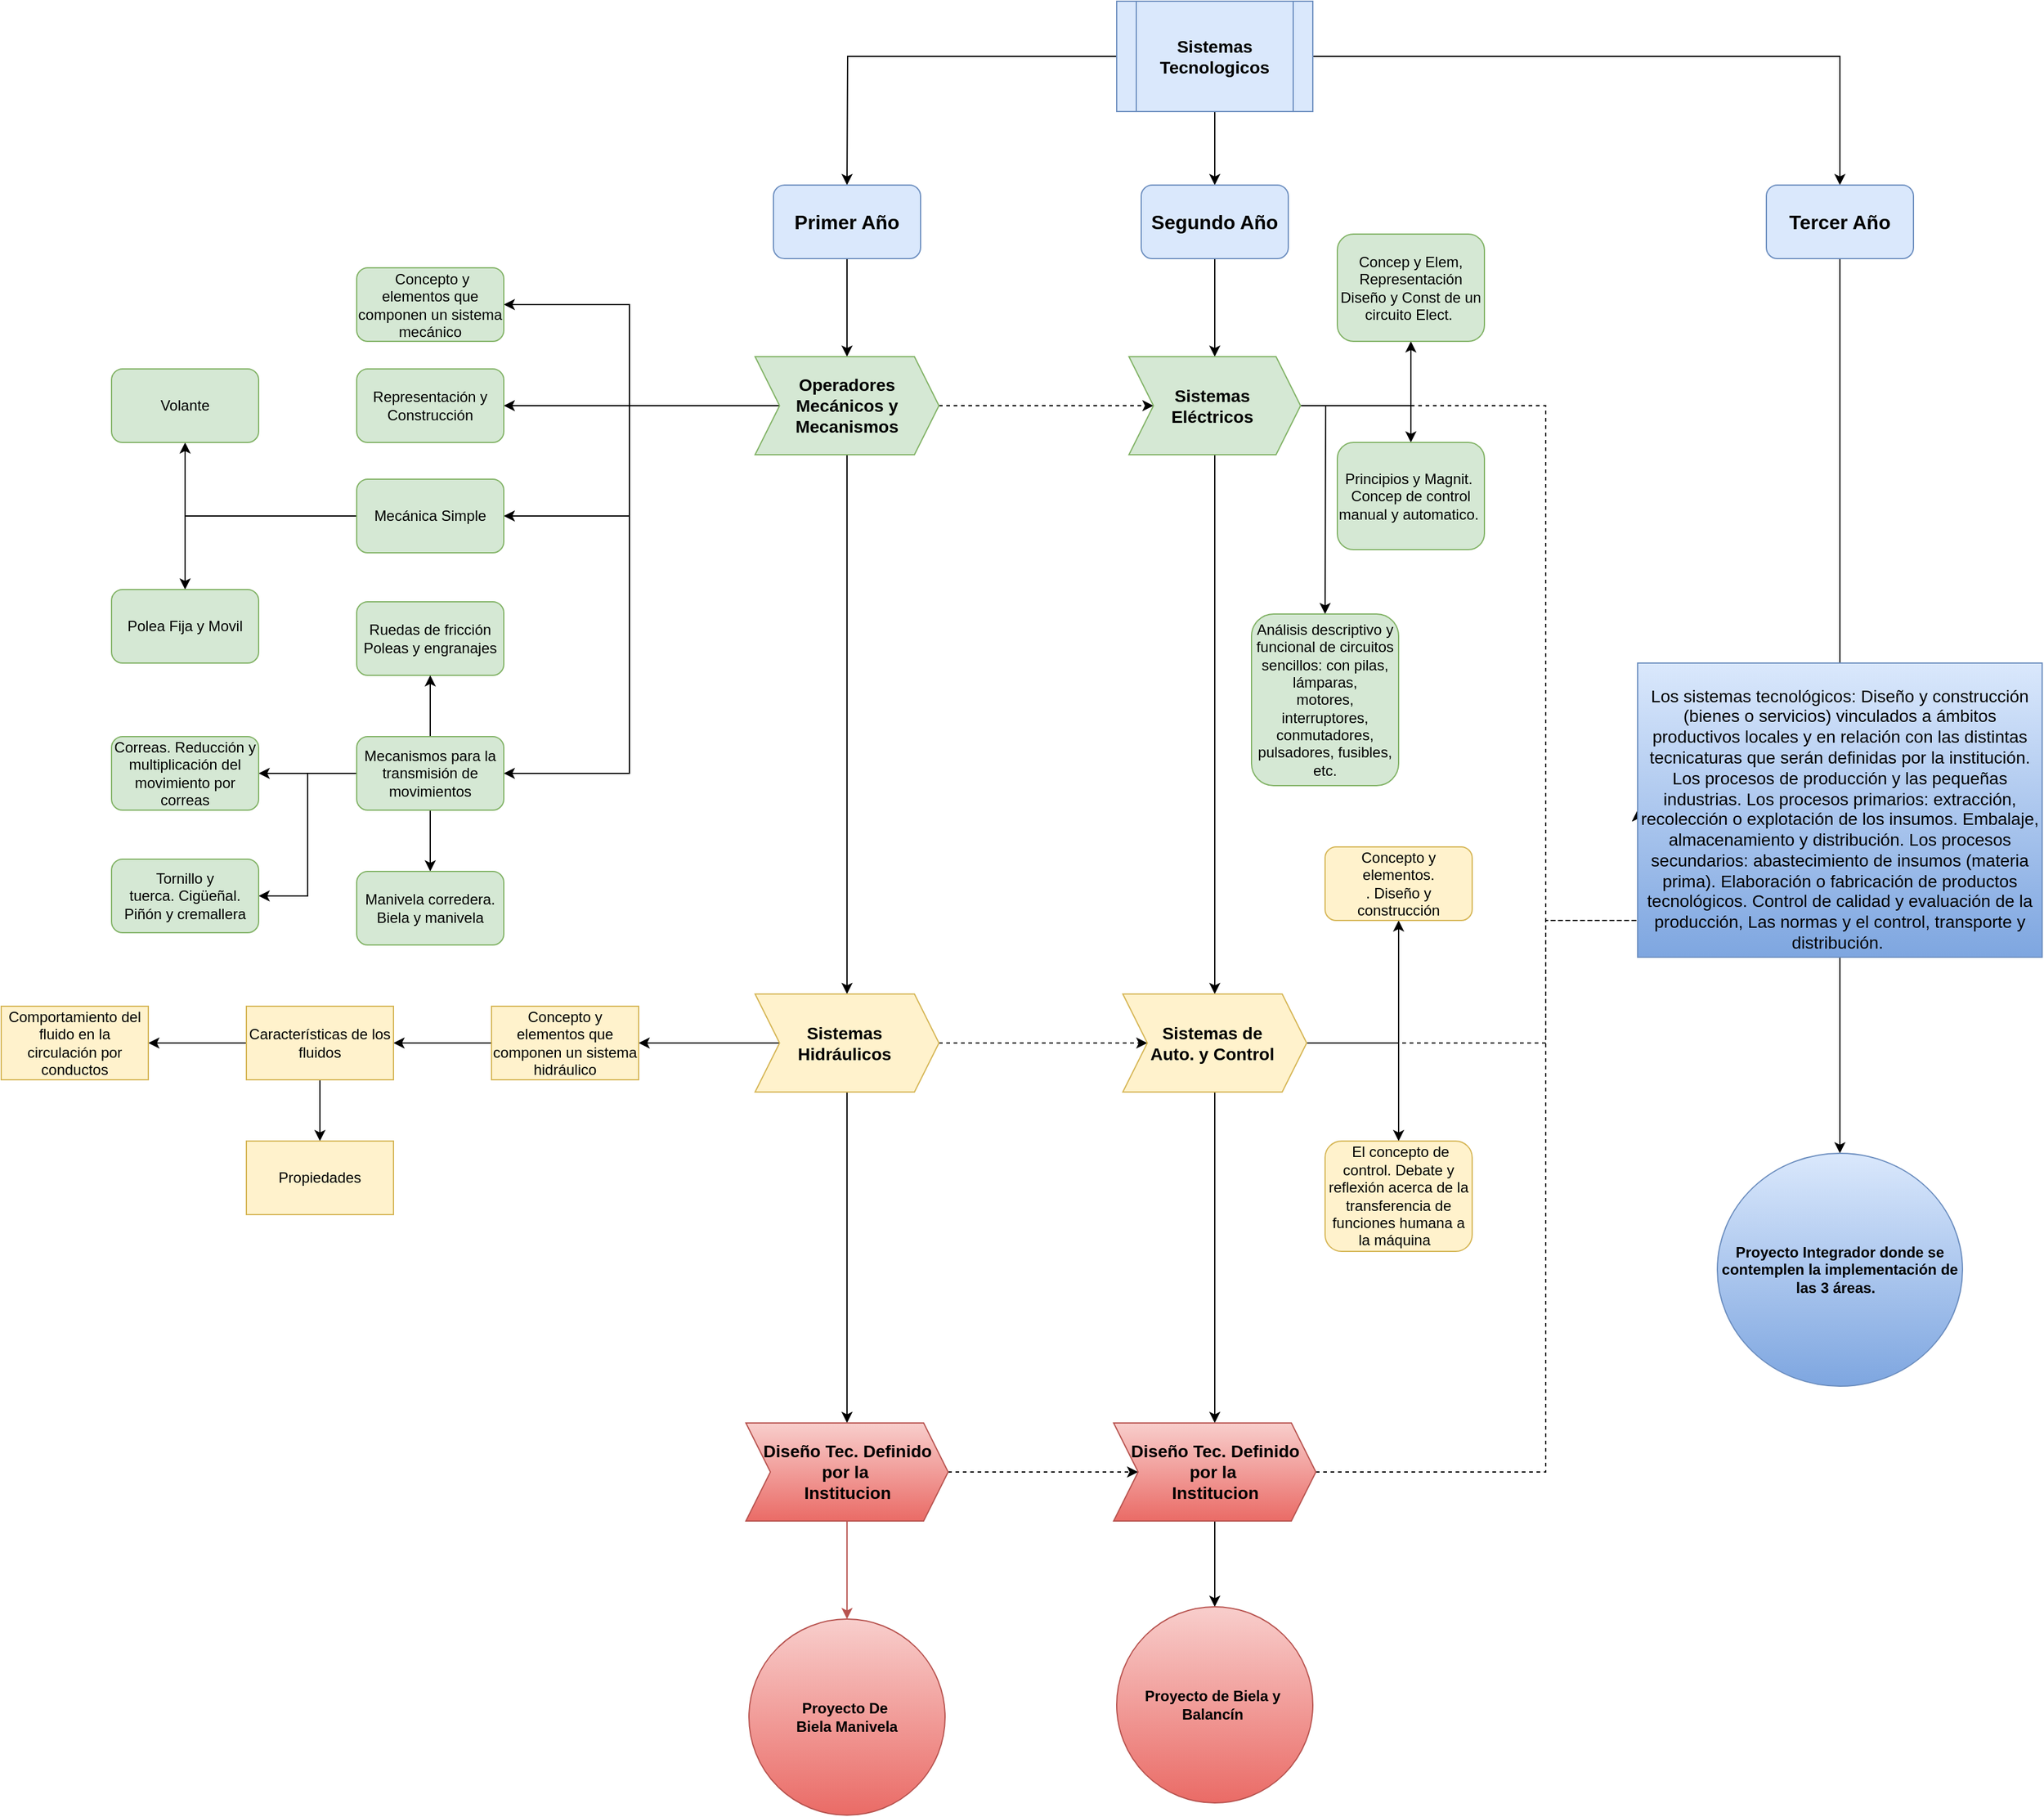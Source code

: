 <mxfile version="24.0.7" type="device">
  <diagram name="Página-1" id="QWFOb0MTDamxUO4PhK0_">
    <mxGraphModel dx="1927" dy="533" grid="1" gridSize="10" guides="1" tooltips="1" connect="1" arrows="1" fold="1" page="1" pageScale="1" pageWidth="827" pageHeight="1169" math="0" shadow="0">
      <root>
        <mxCell id="0" />
        <mxCell id="1" parent="0" />
        <mxCell id="QGArCH3yRqsjWq9M9W9a-1" style="edgeStyle=orthogonalEdgeStyle;rounded=0;orthogonalLoop=1;jettySize=auto;html=1;entryX=0.5;entryY=0;entryDx=0;entryDy=0;" edge="1" parent="1" source="QGArCH3yRqsjWq9M9W9a-4">
          <mxGeometry relative="1" as="geometry">
            <mxPoint x="120" y="250" as="targetPoint" />
          </mxGeometry>
        </mxCell>
        <mxCell id="QGArCH3yRqsjWq9M9W9a-2" style="edgeStyle=orthogonalEdgeStyle;rounded=0;orthogonalLoop=1;jettySize=auto;html=1;entryX=0.5;entryY=0;entryDx=0;entryDy=0;" edge="1" parent="1" source="QGArCH3yRqsjWq9M9W9a-4" target="QGArCH3yRqsjWq9M9W9a-10">
          <mxGeometry relative="1" as="geometry" />
        </mxCell>
        <mxCell id="QGArCH3yRqsjWq9M9W9a-3" style="edgeStyle=orthogonalEdgeStyle;rounded=0;orthogonalLoop=1;jettySize=auto;html=1;entryX=0.5;entryY=0;entryDx=0;entryDy=0;" edge="1" parent="1" source="QGArCH3yRqsjWq9M9W9a-4" target="QGArCH3yRqsjWq9M9W9a-8">
          <mxGeometry relative="1" as="geometry" />
        </mxCell>
        <mxCell id="QGArCH3yRqsjWq9M9W9a-4" value="&lt;h3&gt;Sistemas Tecnologicos&lt;/h3&gt;" style="shape=process;whiteSpace=wrap;html=1;backgroundOutline=1;fillColor=#dae8fc;strokeColor=#6c8ebf;" vertex="1" parent="1">
          <mxGeometry x="340" y="100" width="160" height="90" as="geometry" />
        </mxCell>
        <mxCell id="QGArCH3yRqsjWq9M9W9a-5" value="" style="edgeStyle=orthogonalEdgeStyle;rounded=0;orthogonalLoop=1;jettySize=auto;html=1;" edge="1" parent="1" source="QGArCH3yRqsjWq9M9W9a-6">
          <mxGeometry relative="1" as="geometry">
            <mxPoint x="120" y="390" as="targetPoint" />
          </mxGeometry>
        </mxCell>
        <mxCell id="QGArCH3yRqsjWq9M9W9a-6" value="&lt;h4&gt;&lt;font style=&quot;font-size: 16px;&quot;&gt;Primer Año&lt;/font&gt;&lt;/h4&gt;" style="rounded=1;whiteSpace=wrap;html=1;fillColor=#dae8fc;strokeColor=#6c8ebf;" vertex="1" parent="1">
          <mxGeometry x="60" y="250" width="120" height="60" as="geometry" />
        </mxCell>
        <mxCell id="QGArCH3yRqsjWq9M9W9a-7" value="" style="edgeStyle=orthogonalEdgeStyle;rounded=0;orthogonalLoop=1;jettySize=auto;html=1;" edge="1" parent="1" source="QGArCH3yRqsjWq9M9W9a-8" target="QGArCH3yRqsjWq9M9W9a-19">
          <mxGeometry relative="1" as="geometry" />
        </mxCell>
        <mxCell id="QGArCH3yRqsjWq9M9W9a-8" value="&lt;h4&gt;&lt;font style=&quot;font-size: 16px;&quot;&gt;Segundo Año&lt;/font&gt;&lt;/h4&gt;" style="rounded=1;whiteSpace=wrap;html=1;fillColor=#dae8fc;strokeColor=#6c8ebf;" vertex="1" parent="1">
          <mxGeometry x="360" y="250" width="120" height="60" as="geometry" />
        </mxCell>
        <mxCell id="QGArCH3yRqsjWq9M9W9a-9" value="" style="edgeStyle=orthogonalEdgeStyle;rounded=0;orthogonalLoop=1;jettySize=auto;html=1;entryX=0.5;entryY=0;entryDx=0;entryDy=0;" edge="1" parent="1" source="QGArCH3yRqsjWq9M9W9a-10">
          <mxGeometry relative="1" as="geometry">
            <mxPoint x="930" y="732.5" as="targetPoint" />
          </mxGeometry>
        </mxCell>
        <mxCell id="QGArCH3yRqsjWq9M9W9a-10" value="&lt;h4&gt;&lt;font style=&quot;font-size: 16px;&quot;&gt;Tercer Año&lt;/font&gt;&lt;/h4&gt;" style="rounded=1;whiteSpace=wrap;html=1;fillColor=#dae8fc;strokeColor=#6c8ebf;" vertex="1" parent="1">
          <mxGeometry x="870" y="250" width="120" height="60" as="geometry" />
        </mxCell>
        <mxCell id="QGArCH3yRqsjWq9M9W9a-12" style="edgeStyle=orthogonalEdgeStyle;rounded=0;orthogonalLoop=1;jettySize=auto;html=1;" edge="1" parent="1" source="QGArCH3yRqsjWq9M9W9a-15" target="QGArCH3yRqsjWq9M9W9a-21">
          <mxGeometry relative="1" as="geometry" />
        </mxCell>
        <mxCell id="QGArCH3yRqsjWq9M9W9a-13" value="" style="edgeStyle=orthogonalEdgeStyle;rounded=0;orthogonalLoop=1;jettySize=auto;html=1;" edge="1" parent="1" source="QGArCH3yRqsjWq9M9W9a-15" target="QGArCH3yRqsjWq9M9W9a-28">
          <mxGeometry relative="1" as="geometry" />
        </mxCell>
        <mxCell id="QGArCH3yRqsjWq9M9W9a-14" style="edgeStyle=orthogonalEdgeStyle;rounded=0;orthogonalLoop=1;jettySize=auto;html=1;dashed=1;" edge="1" parent="1" source="QGArCH3yRqsjWq9M9W9a-15" target="QGArCH3yRqsjWq9M9W9a-19">
          <mxGeometry relative="1" as="geometry" />
        </mxCell>
        <mxCell id="QGArCH3yRqsjWq9M9W9a-118" style="edgeStyle=orthogonalEdgeStyle;rounded=0;orthogonalLoop=1;jettySize=auto;html=1;entryX=1;entryY=0.5;entryDx=0;entryDy=0;" edge="1" parent="1" source="QGArCH3yRqsjWq9M9W9a-15" target="QGArCH3yRqsjWq9M9W9a-108">
          <mxGeometry relative="1" as="geometry" />
        </mxCell>
        <mxCell id="QGArCH3yRqsjWq9M9W9a-120" style="edgeStyle=orthogonalEdgeStyle;rounded=0;orthogonalLoop=1;jettySize=auto;html=1;entryX=1;entryY=0.5;entryDx=0;entryDy=0;" edge="1" parent="1" source="QGArCH3yRqsjWq9M9W9a-15" target="QGArCH3yRqsjWq9M9W9a-116">
          <mxGeometry relative="1" as="geometry" />
        </mxCell>
        <mxCell id="QGArCH3yRqsjWq9M9W9a-121" style="edgeStyle=orthogonalEdgeStyle;rounded=0;orthogonalLoop=1;jettySize=auto;html=1;entryX=1;entryY=0.5;entryDx=0;entryDy=0;" edge="1" parent="1" source="QGArCH3yRqsjWq9M9W9a-15" target="QGArCH3yRqsjWq9M9W9a-20">
          <mxGeometry relative="1" as="geometry" />
        </mxCell>
        <mxCell id="QGArCH3yRqsjWq9M9W9a-15" value="&lt;div style=&quot;font-size: 14px;&quot;&gt;&lt;b&gt;Operadores Mecánicos y Mecanismos&lt;/b&gt;&lt;/div&gt;" style="shape=step;perimeter=stepPerimeter;whiteSpace=wrap;html=1;fixedSize=1;align=center;fillColor=#d5e8d4;strokeColor=#82b366;" vertex="1" parent="1">
          <mxGeometry x="45" y="390" width="150" height="80" as="geometry" />
        </mxCell>
        <mxCell id="QGArCH3yRqsjWq9M9W9a-18" value="" style="edgeStyle=orthogonalEdgeStyle;rounded=0;orthogonalLoop=1;jettySize=auto;html=1;" edge="1" parent="1" source="QGArCH3yRqsjWq9M9W9a-19" target="QGArCH3yRqsjWq9M9W9a-41">
          <mxGeometry relative="1" as="geometry" />
        </mxCell>
        <mxCell id="QGArCH3yRqsjWq9M9W9a-145" value="" style="edgeStyle=orthogonalEdgeStyle;rounded=0;orthogonalLoop=1;jettySize=auto;html=1;" edge="1" parent="1" source="QGArCH3yRqsjWq9M9W9a-19" target="QGArCH3yRqsjWq9M9W9a-144">
          <mxGeometry relative="1" as="geometry" />
        </mxCell>
        <mxCell id="QGArCH3yRqsjWq9M9W9a-147" style="edgeStyle=orthogonalEdgeStyle;rounded=0;orthogonalLoop=1;jettySize=auto;html=1;entryX=0.5;entryY=0;entryDx=0;entryDy=0;" edge="1" parent="1" source="QGArCH3yRqsjWq9M9W9a-19" target="QGArCH3yRqsjWq9M9W9a-146">
          <mxGeometry relative="1" as="geometry" />
        </mxCell>
        <mxCell id="QGArCH3yRqsjWq9M9W9a-148" style="edgeStyle=orthogonalEdgeStyle;rounded=0;orthogonalLoop=1;jettySize=auto;html=1;" edge="1" parent="1" source="QGArCH3yRqsjWq9M9W9a-19">
          <mxGeometry relative="1" as="geometry">
            <mxPoint x="510" y="600" as="targetPoint" />
          </mxGeometry>
        </mxCell>
        <mxCell id="QGArCH3yRqsjWq9M9W9a-167" style="edgeStyle=orthogonalEdgeStyle;rounded=0;orthogonalLoop=1;jettySize=auto;html=1;entryX=0;entryY=0.5;entryDx=0;entryDy=0;dashed=1;" edge="1" parent="1" source="QGArCH3yRqsjWq9M9W9a-19" target="QGArCH3yRqsjWq9M9W9a-161">
          <mxGeometry relative="1" as="geometry">
            <Array as="points">
              <mxPoint x="690" y="430" />
              <mxPoint x="690" y="850" />
            </Array>
          </mxGeometry>
        </mxCell>
        <mxCell id="QGArCH3yRqsjWq9M9W9a-19" value="&lt;div style=&quot;font-size: 14px;&quot;&gt;&lt;span style=&quot;background-color: initial;&quot;&gt;&lt;b&gt;Sistemas&amp;nbsp;&lt;/b&gt;&lt;/span&gt;&lt;/div&gt;&lt;div style=&quot;font-size: 14px;&quot;&gt;&lt;span style=&quot;background-color: initial;&quot;&gt;&lt;b&gt;Eléctricos&amp;nbsp;&lt;/b&gt;&lt;/span&gt;&lt;/div&gt;" style="shape=step;perimeter=stepPerimeter;whiteSpace=wrap;html=1;fixedSize=1;fillColor=#d5e8d4;strokeColor=#82b366;" vertex="1" parent="1">
          <mxGeometry x="350" y="390" width="140" height="80" as="geometry" />
        </mxCell>
        <mxCell id="QGArCH3yRqsjWq9M9W9a-20" value="&amp;nbsp;Concepto y elementos que componen un sistema&lt;br/&gt;mecánico" style="rounded=1;whiteSpace=wrap;html=1;fillColor=#d5e8d4;strokeColor=#82b366;" vertex="1" parent="1">
          <mxGeometry x="-280" y="317.5" width="120" height="60" as="geometry" />
        </mxCell>
        <mxCell id="QGArCH3yRqsjWq9M9W9a-21" value="Representación y Construcción" style="rounded=1;whiteSpace=wrap;html=1;fillColor=#d5e8d4;strokeColor=#82b366;" vertex="1" parent="1">
          <mxGeometry x="-280" y="400" width="120" height="60" as="geometry" />
        </mxCell>
        <mxCell id="QGArCH3yRqsjWq9M9W9a-24" style="edgeStyle=orthogonalEdgeStyle;rounded=0;orthogonalLoop=1;jettySize=auto;html=1;entryX=0.5;entryY=0;entryDx=0;entryDy=0;" edge="1" parent="1" source="QGArCH3yRqsjWq9M9W9a-28" target="QGArCH3yRqsjWq9M9W9a-37">
          <mxGeometry relative="1" as="geometry" />
        </mxCell>
        <mxCell id="QGArCH3yRqsjWq9M9W9a-26" value="" style="edgeStyle=orthogonalEdgeStyle;rounded=0;orthogonalLoop=1;jettySize=auto;html=1;dashed=1;" edge="1" parent="1" source="QGArCH3yRqsjWq9M9W9a-28" target="QGArCH3yRqsjWq9M9W9a-41">
          <mxGeometry relative="1" as="geometry" />
        </mxCell>
        <mxCell id="QGArCH3yRqsjWq9M9W9a-129" value="" style="edgeStyle=orthogonalEdgeStyle;rounded=0;orthogonalLoop=1;jettySize=auto;html=1;" edge="1" parent="1" source="QGArCH3yRqsjWq9M9W9a-28" target="QGArCH3yRqsjWq9M9W9a-128">
          <mxGeometry relative="1" as="geometry" />
        </mxCell>
        <mxCell id="QGArCH3yRqsjWq9M9W9a-28" value="&lt;div style=&quot;font-size: 14px;&quot;&gt;&lt;b&gt;Sistemas&amp;nbsp;&lt;/b&gt;&lt;/div&gt;&lt;div style=&quot;font-size: 14px;&quot;&gt;&lt;b&gt;Hidráulicos&amp;nbsp;&lt;/b&gt;&lt;/div&gt;" style="shape=step;perimeter=stepPerimeter;whiteSpace=wrap;html=1;fixedSize=1;align=center;fillColor=#fff2cc;strokeColor=#d6b656;" vertex="1" parent="1">
          <mxGeometry x="45" y="910" width="150" height="80" as="geometry" />
        </mxCell>
        <mxCell id="QGArCH3yRqsjWq9M9W9a-35" value="" style="edgeStyle=orthogonalEdgeStyle;rounded=0;orthogonalLoop=1;jettySize=auto;html=1;dashed=1;fillColor=#f8cecc;gradientColor=#ea6b66;strokeColor=#000000;" edge="1" parent="1" source="QGArCH3yRqsjWq9M9W9a-37" target="QGArCH3yRqsjWq9M9W9a-154">
          <mxGeometry relative="1" as="geometry">
            <mxPoint x="365" y="1300" as="targetPoint" />
          </mxGeometry>
        </mxCell>
        <mxCell id="QGArCH3yRqsjWq9M9W9a-141" value="" style="edgeStyle=orthogonalEdgeStyle;rounded=0;orthogonalLoop=1;jettySize=auto;html=1;fillColor=#f8cecc;gradientColor=#ea6b66;strokeColor=#b85450;" edge="1" parent="1" source="QGArCH3yRqsjWq9M9W9a-37" target="QGArCH3yRqsjWq9M9W9a-140">
          <mxGeometry relative="1" as="geometry" />
        </mxCell>
        <mxCell id="QGArCH3yRqsjWq9M9W9a-37" value="&lt;div style=&quot;font-size: 14px;&quot;&gt;&lt;b&gt;Diseño Tec. Definido por la&amp;nbsp;&lt;/b&gt;&lt;/div&gt;&lt;div style=&quot;font-size: 14px;&quot;&gt;&lt;b&gt;Institucion&lt;/b&gt;&lt;/div&gt;" style="shape=step;perimeter=stepPerimeter;whiteSpace=wrap;html=1;fixedSize=1;align=center;fillColor=#f8cecc;strokeColor=#b85450;gradientColor=#ea6b66;" vertex="1" parent="1">
          <mxGeometry x="37.5" y="1260" width="165" height="80" as="geometry" />
        </mxCell>
        <mxCell id="QGArCH3yRqsjWq9M9W9a-38" style="edgeStyle=orthogonalEdgeStyle;rounded=0;orthogonalLoop=1;jettySize=auto;html=1;entryX=0.5;entryY=0;entryDx=0;entryDy=0;" edge="1" parent="1" source="QGArCH3yRqsjWq9M9W9a-41">
          <mxGeometry relative="1" as="geometry">
            <mxPoint x="420" y="1260" as="targetPoint" />
          </mxGeometry>
        </mxCell>
        <mxCell id="QGArCH3yRqsjWq9M9W9a-151" value="" style="edgeStyle=orthogonalEdgeStyle;rounded=0;orthogonalLoop=1;jettySize=auto;html=1;" edge="1" parent="1" source="QGArCH3yRqsjWq9M9W9a-41" target="QGArCH3yRqsjWq9M9W9a-150">
          <mxGeometry relative="1" as="geometry" />
        </mxCell>
        <mxCell id="QGArCH3yRqsjWq9M9W9a-153" style="edgeStyle=orthogonalEdgeStyle;rounded=0;orthogonalLoop=1;jettySize=auto;html=1;" edge="1" parent="1" source="QGArCH3yRqsjWq9M9W9a-41" target="QGArCH3yRqsjWq9M9W9a-152">
          <mxGeometry relative="1" as="geometry" />
        </mxCell>
        <mxCell id="QGArCH3yRqsjWq9M9W9a-166" style="edgeStyle=orthogonalEdgeStyle;rounded=0;orthogonalLoop=1;jettySize=auto;html=1;entryX=0;entryY=0.5;entryDx=0;entryDy=0;dashed=1;" edge="1" parent="1" source="QGArCH3yRqsjWq9M9W9a-41" target="QGArCH3yRqsjWq9M9W9a-161">
          <mxGeometry relative="1" as="geometry">
            <Array as="points">
              <mxPoint x="690" y="950" />
              <mxPoint x="690" y="850" />
            </Array>
          </mxGeometry>
        </mxCell>
        <mxCell id="QGArCH3yRqsjWq9M9W9a-41" value="&lt;div style=&quot;font-size: 14px;&quot;&gt;&lt;b&gt;Sistemas de&amp;nbsp;&lt;/b&gt;&lt;/div&gt;&lt;div style=&quot;font-size: 14px;&quot;&gt;&lt;b&gt;Auto. y Control&amp;nbsp;&lt;/b&gt;&lt;/div&gt;" style="shape=step;perimeter=stepPerimeter;whiteSpace=wrap;html=1;fixedSize=1;align=center;fillColor=#fff2cc;strokeColor=#d6b656;" vertex="1" parent="1">
          <mxGeometry x="345" y="910" width="150" height="80" as="geometry" />
        </mxCell>
        <mxCell id="QGArCH3yRqsjWq9M9W9a-110" value="" style="edgeStyle=orthogonalEdgeStyle;rounded=0;orthogonalLoop=1;jettySize=auto;html=1;" edge="1" parent="1" source="QGArCH3yRqsjWq9M9W9a-108" target="QGArCH3yRqsjWq9M9W9a-109">
          <mxGeometry relative="1" as="geometry" />
        </mxCell>
        <mxCell id="QGArCH3yRqsjWq9M9W9a-113" style="edgeStyle=orthogonalEdgeStyle;rounded=0;orthogonalLoop=1;jettySize=auto;html=1;entryX=0.5;entryY=0;entryDx=0;entryDy=0;" edge="1" parent="1" source="QGArCH3yRqsjWq9M9W9a-108" target="QGArCH3yRqsjWq9M9W9a-111">
          <mxGeometry relative="1" as="geometry" />
        </mxCell>
        <mxCell id="QGArCH3yRqsjWq9M9W9a-108" value="Mecánica Simple" style="rounded=1;whiteSpace=wrap;html=1;fillColor=#d5e8d4;strokeColor=#82b366;" vertex="1" parent="1">
          <mxGeometry x="-280" y="490" width="120" height="60" as="geometry" />
        </mxCell>
        <mxCell id="QGArCH3yRqsjWq9M9W9a-109" value="Volante" style="whiteSpace=wrap;html=1;fillColor=#d5e8d4;strokeColor=#82b366;rounded=1;" vertex="1" parent="1">
          <mxGeometry x="-480" y="400" width="120" height="60" as="geometry" />
        </mxCell>
        <mxCell id="QGArCH3yRqsjWq9M9W9a-111" value="Polea Fija y Movil" style="whiteSpace=wrap;html=1;fillColor=#d5e8d4;strokeColor=#82b366;rounded=1;" vertex="1" parent="1">
          <mxGeometry x="-480" y="580" width="120" height="60" as="geometry" />
        </mxCell>
        <mxCell id="QGArCH3yRqsjWq9M9W9a-115" value="Ruedas de fricción&lt;div&gt;Poleas y engranajes&lt;br&gt;&lt;/div&gt;" style="rounded=1;whiteSpace=wrap;html=1;fillColor=#d5e8d4;strokeColor=#82b366;" vertex="1" parent="1">
          <mxGeometry x="-280" y="590" width="120" height="60" as="geometry" />
        </mxCell>
        <mxCell id="QGArCH3yRqsjWq9M9W9a-124" style="edgeStyle=orthogonalEdgeStyle;rounded=0;orthogonalLoop=1;jettySize=auto;html=1;" edge="1" parent="1" source="QGArCH3yRqsjWq9M9W9a-116" target="QGArCH3yRqsjWq9M9W9a-115">
          <mxGeometry relative="1" as="geometry" />
        </mxCell>
        <mxCell id="QGArCH3yRqsjWq9M9W9a-125" style="edgeStyle=orthogonalEdgeStyle;rounded=0;orthogonalLoop=1;jettySize=auto;html=1;entryX=1;entryY=0.5;entryDx=0;entryDy=0;" edge="1" parent="1" source="QGArCH3yRqsjWq9M9W9a-116" target="QGArCH3yRqsjWq9M9W9a-122">
          <mxGeometry relative="1" as="geometry" />
        </mxCell>
        <mxCell id="QGArCH3yRqsjWq9M9W9a-126" style="edgeStyle=orthogonalEdgeStyle;rounded=0;orthogonalLoop=1;jettySize=auto;html=1;entryX=1;entryY=0.5;entryDx=0;entryDy=0;" edge="1" parent="1" source="QGArCH3yRqsjWq9M9W9a-116" target="QGArCH3yRqsjWq9M9W9a-123">
          <mxGeometry relative="1" as="geometry" />
        </mxCell>
        <mxCell id="QGArCH3yRqsjWq9M9W9a-127" style="edgeStyle=orthogonalEdgeStyle;rounded=0;orthogonalLoop=1;jettySize=auto;html=1;entryX=0.5;entryY=0;entryDx=0;entryDy=0;" edge="1" parent="1" source="QGArCH3yRqsjWq9M9W9a-116" target="QGArCH3yRqsjWq9M9W9a-117">
          <mxGeometry relative="1" as="geometry" />
        </mxCell>
        <mxCell id="QGArCH3yRqsjWq9M9W9a-116" value="Mecanismos para la transmisión de movimientos" style="rounded=1;whiteSpace=wrap;html=1;fillColor=#d5e8d4;strokeColor=#82b366;" vertex="1" parent="1">
          <mxGeometry x="-280" y="700" width="120" height="60" as="geometry" />
        </mxCell>
        <mxCell id="QGArCH3yRqsjWq9M9W9a-117" value="&lt;div&gt;Manivela corredera. Biela y manivela&lt;br&gt;&lt;/div&gt;" style="rounded=1;whiteSpace=wrap;html=1;fillColor=#d5e8d4;strokeColor=#82b366;" vertex="1" parent="1">
          <mxGeometry x="-280" y="810" width="120" height="60" as="geometry" />
        </mxCell>
        <mxCell id="QGArCH3yRqsjWq9M9W9a-122" value="&lt;div&gt;Correas.&amp;nbsp;&lt;span style=&quot;background-color: initial;&quot;&gt;Reducción y multiplicación del&lt;/span&gt;&lt;/div&gt;&lt;div&gt;movimiento por correas&lt;br&gt;&lt;/div&gt;" style="rounded=1;whiteSpace=wrap;html=1;fillColor=#d5e8d4;strokeColor=#82b366;" vertex="1" parent="1">
          <mxGeometry x="-480" y="700" width="120" height="60" as="geometry" />
        </mxCell>
        <mxCell id="QGArCH3yRqsjWq9M9W9a-123" value="&lt;div&gt;Tornillo y&lt;br/&gt;tuerca. Cigüeñal. Piñón y cremallera&lt;br&gt;&lt;/div&gt;" style="rounded=1;whiteSpace=wrap;html=1;fillColor=#d5e8d4;strokeColor=#82b366;" vertex="1" parent="1">
          <mxGeometry x="-480" y="800" width="120" height="60" as="geometry" />
        </mxCell>
        <mxCell id="QGArCH3yRqsjWq9M9W9a-132" value="" style="edgeStyle=orthogonalEdgeStyle;rounded=0;orthogonalLoop=1;jettySize=auto;html=1;" edge="1" parent="1" source="QGArCH3yRqsjWq9M9W9a-128" target="QGArCH3yRqsjWq9M9W9a-131">
          <mxGeometry relative="1" as="geometry" />
        </mxCell>
        <mxCell id="QGArCH3yRqsjWq9M9W9a-128" value="Concepto y elementos que componen un sistema hidráulico" style="whiteSpace=wrap;html=1;fillColor=#fff2cc;strokeColor=#d6b656;" vertex="1" parent="1">
          <mxGeometry x="-170" y="920" width="120" height="60" as="geometry" />
        </mxCell>
        <mxCell id="QGArCH3yRqsjWq9M9W9a-136" value="" style="edgeStyle=orthogonalEdgeStyle;rounded=0;orthogonalLoop=1;jettySize=auto;html=1;" edge="1" parent="1" source="QGArCH3yRqsjWq9M9W9a-131" target="QGArCH3yRqsjWq9M9W9a-135">
          <mxGeometry relative="1" as="geometry" />
        </mxCell>
        <mxCell id="QGArCH3yRqsjWq9M9W9a-138" value="" style="edgeStyle=orthogonalEdgeStyle;rounded=0;orthogonalLoop=1;jettySize=auto;html=1;" edge="1" parent="1" source="QGArCH3yRqsjWq9M9W9a-131" target="QGArCH3yRqsjWq9M9W9a-137">
          <mxGeometry relative="1" as="geometry" />
        </mxCell>
        <mxCell id="QGArCH3yRqsjWq9M9W9a-131" value="Características de los fluidos" style="whiteSpace=wrap;html=1;fillColor=#fff2cc;strokeColor=#d6b656;" vertex="1" parent="1">
          <mxGeometry x="-370" y="920" width="120" height="60" as="geometry" />
        </mxCell>
        <mxCell id="QGArCH3yRqsjWq9M9W9a-135" value="Propiedades" style="whiteSpace=wrap;html=1;fillColor=#fff2cc;strokeColor=#d6b656;" vertex="1" parent="1">
          <mxGeometry x="-370" y="1030" width="120" height="60" as="geometry" />
        </mxCell>
        <mxCell id="QGArCH3yRqsjWq9M9W9a-137" value="Comportamiento del fluido en la circulación por conductos" style="whiteSpace=wrap;html=1;fillColor=#fff2cc;strokeColor=#d6b656;" vertex="1" parent="1">
          <mxGeometry x="-570" y="920" width="120" height="60" as="geometry" />
        </mxCell>
        <mxCell id="QGArCH3yRqsjWq9M9W9a-140" value="&lt;b&gt;Proyecto De&amp;nbsp;&lt;/b&gt;&lt;div&gt;&lt;b&gt;Biela Manivela&lt;/b&gt;&lt;/div&gt;" style="ellipse;whiteSpace=wrap;html=1;fillColor=#f8cecc;strokeColor=#b85450;gradientColor=#ea6b66;" vertex="1" parent="1">
          <mxGeometry x="40" y="1420" width="160" height="160" as="geometry" />
        </mxCell>
        <mxCell id="QGArCH3yRqsjWq9M9W9a-144" value="Concep y Elem, Representación&lt;div&gt;Diseño y Const de un circuito Elect.&amp;nbsp;&lt;/div&gt;" style="rounded=1;whiteSpace=wrap;html=1;fillColor=#d5e8d4;strokeColor=#82b366;" vertex="1" parent="1">
          <mxGeometry x="520" y="290" width="120" height="87.5" as="geometry" />
        </mxCell>
        <mxCell id="QGArCH3yRqsjWq9M9W9a-146" value="Principios y Magnit.&amp;nbsp;&lt;div&gt;Concep de control manual y automatico.&amp;nbsp;&lt;/div&gt;" style="rounded=1;whiteSpace=wrap;html=1;fillColor=#d5e8d4;strokeColor=#82b366;" vertex="1" parent="1">
          <mxGeometry x="520" y="460" width="120" height="87.5" as="geometry" />
        </mxCell>
        <mxCell id="QGArCH3yRqsjWq9M9W9a-149" value="Análisis descriptivo y funcional de circuitos sencillos: con pilas, lámparas,&lt;br/&gt;motores, interruptores, conmutadores, pulsadores, fusibles, etc." style="rounded=1;whiteSpace=wrap;html=1;fillColor=#d5e8d4;strokeColor=#82b366;" vertex="1" parent="1">
          <mxGeometry x="450" y="600" width="120" height="140" as="geometry" />
        </mxCell>
        <mxCell id="QGArCH3yRqsjWq9M9W9a-150" value="Concepto y elementos.&lt;div&gt;. Diseño y construcción&lt;br&gt;&lt;/div&gt;" style="rounded=1;whiteSpace=wrap;html=1;fillColor=#fff2cc;strokeColor=#d6b656;" vertex="1" parent="1">
          <mxGeometry x="510" y="790" width="120" height="60" as="geometry" />
        </mxCell>
        <mxCell id="QGArCH3yRqsjWq9M9W9a-152" value="&lt;div&gt;&amp;nbsp;El concepto de control.&amp;nbsp;&lt;span style=&quot;background-color: initial;&quot;&gt;Debate y reflexión acerca de la transferencia de funciones humana a la máquina&amp;nbsp;&amp;nbsp;&lt;/span&gt;&lt;/div&gt;" style="rounded=1;whiteSpace=wrap;html=1;fillColor=#fff2cc;strokeColor=#d6b656;" vertex="1" parent="1">
          <mxGeometry x="510" y="1030" width="120" height="90" as="geometry" />
        </mxCell>
        <mxCell id="QGArCH3yRqsjWq9M9W9a-156" value="" style="edgeStyle=orthogonalEdgeStyle;rounded=0;orthogonalLoop=1;jettySize=auto;html=1;" edge="1" parent="1" source="QGArCH3yRqsjWq9M9W9a-154" target="QGArCH3yRqsjWq9M9W9a-157">
          <mxGeometry relative="1" as="geometry">
            <mxPoint x="455" y="1420.0" as="targetPoint" />
          </mxGeometry>
        </mxCell>
        <mxCell id="QGArCH3yRqsjWq9M9W9a-165" style="edgeStyle=orthogonalEdgeStyle;rounded=0;orthogonalLoop=1;jettySize=auto;html=1;entryX=0;entryY=0.5;entryDx=0;entryDy=0;dashed=1;" edge="1" parent="1" source="QGArCH3yRqsjWq9M9W9a-154" target="QGArCH3yRqsjWq9M9W9a-161">
          <mxGeometry relative="1" as="geometry">
            <Array as="points">
              <mxPoint x="690" y="1300" />
              <mxPoint x="690" y="850" />
            </Array>
          </mxGeometry>
        </mxCell>
        <mxCell id="QGArCH3yRqsjWq9M9W9a-154" value="&lt;div style=&quot;font-size: 14px;&quot;&gt;&lt;b&gt;Diseño Tec. Definido por la&amp;nbsp;&lt;/b&gt;&lt;/div&gt;&lt;div style=&quot;font-size: 14px;&quot;&gt;&lt;b&gt;Institucion&lt;/b&gt;&lt;/div&gt;" style="shape=step;perimeter=stepPerimeter;whiteSpace=wrap;html=1;fixedSize=1;align=center;fillColor=#f8cecc;strokeColor=#b85450;gradientColor=#ea6b66;" vertex="1" parent="1">
          <mxGeometry x="337.5" y="1260" width="165" height="80" as="geometry" />
        </mxCell>
        <mxCell id="QGArCH3yRqsjWq9M9W9a-157" value="&lt;b&gt;Proyecto de Biela y&amp;nbsp;&lt;/b&gt;&lt;div&gt;&lt;b&gt;Balancín&amp;nbsp;&lt;/b&gt;&lt;/div&gt;" style="ellipse;whiteSpace=wrap;html=1;fillColor=#f8cecc;strokeColor=#b85450;gradientColor=#ea6b66;" vertex="1" parent="1">
          <mxGeometry x="340" y="1410" width="160" height="160" as="geometry" />
        </mxCell>
        <mxCell id="QGArCH3yRqsjWq9M9W9a-169" value="" style="edgeStyle=orthogonalEdgeStyle;rounded=0;orthogonalLoop=1;jettySize=auto;html=1;" edge="1" parent="1" source="QGArCH3yRqsjWq9M9W9a-161" target="QGArCH3yRqsjWq9M9W9a-168">
          <mxGeometry relative="1" as="geometry" />
        </mxCell>
        <mxCell id="QGArCH3yRqsjWq9M9W9a-161" value="&lt;br&gt;&lt;span style=&quot;font-size: 14px;&quot;&gt;Los sistemas tecnológicos: Diseño y construcción (bienes o servicios) vinculados a ámbitos productivos locales y en relación con las distintas tecnicaturas que serán definidas por la institución. Los procesos de producción y&amp;nbsp;&lt;/span&gt;&lt;span style=&quot;background-color: initial; font-size: 14px;&quot;&gt;las pequeñas industrias. Los procesos primarios: extracción, recolección o explotación de los insumos. Embalaje, almacenamiento y distribución. Los procesos secundarios: abastecimiento de insumos (materia prima). Elaboración o fabricación de productos tecnológicos. Control de calidad y evaluación de la producción, Las normas y el control, transporte y distribución.&amp;nbsp;&lt;/span&gt;" style="rounded=0;whiteSpace=wrap;html=1;fillColor=#dae8fc;gradientColor=#7ea6e0;strokeColor=#6c8ebf;" vertex="1" parent="1">
          <mxGeometry x="765" y="640" width="330" height="240" as="geometry" />
        </mxCell>
        <mxCell id="QGArCH3yRqsjWq9M9W9a-168" value="&lt;b&gt;Proyecto Integrador donde se contemplen la implementación de las 3 áreas.&amp;nbsp;&amp;nbsp;&lt;/b&gt;" style="ellipse;whiteSpace=wrap;html=1;fillColor=#dae8fc;strokeColor=#6c8ebf;rounded=0;gradientColor=#7ea6e0;" vertex="1" parent="1">
          <mxGeometry x="830" y="1040" width="200" height="190" as="geometry" />
        </mxCell>
      </root>
    </mxGraphModel>
  </diagram>
</mxfile>
